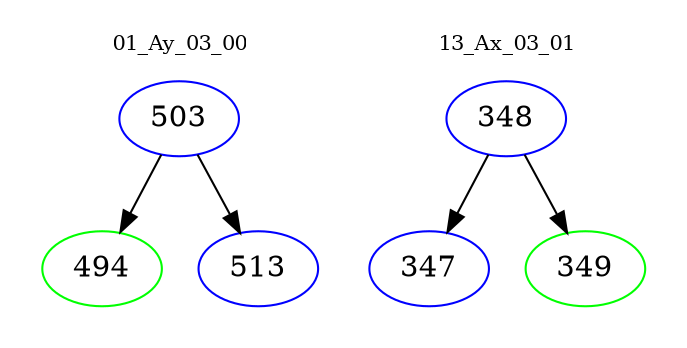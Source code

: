 digraph{
subgraph cluster_0 {
color = white
label = "01_Ay_03_00";
fontsize=10;
T0_503 [label="503", color="blue"]
T0_503 -> T0_494 [color="black"]
T0_494 [label="494", color="green"]
T0_503 -> T0_513 [color="black"]
T0_513 [label="513", color="blue"]
}
subgraph cluster_1 {
color = white
label = "13_Ax_03_01";
fontsize=10;
T1_348 [label="348", color="blue"]
T1_348 -> T1_347 [color="black"]
T1_347 [label="347", color="blue"]
T1_348 -> T1_349 [color="black"]
T1_349 [label="349", color="green"]
}
}
